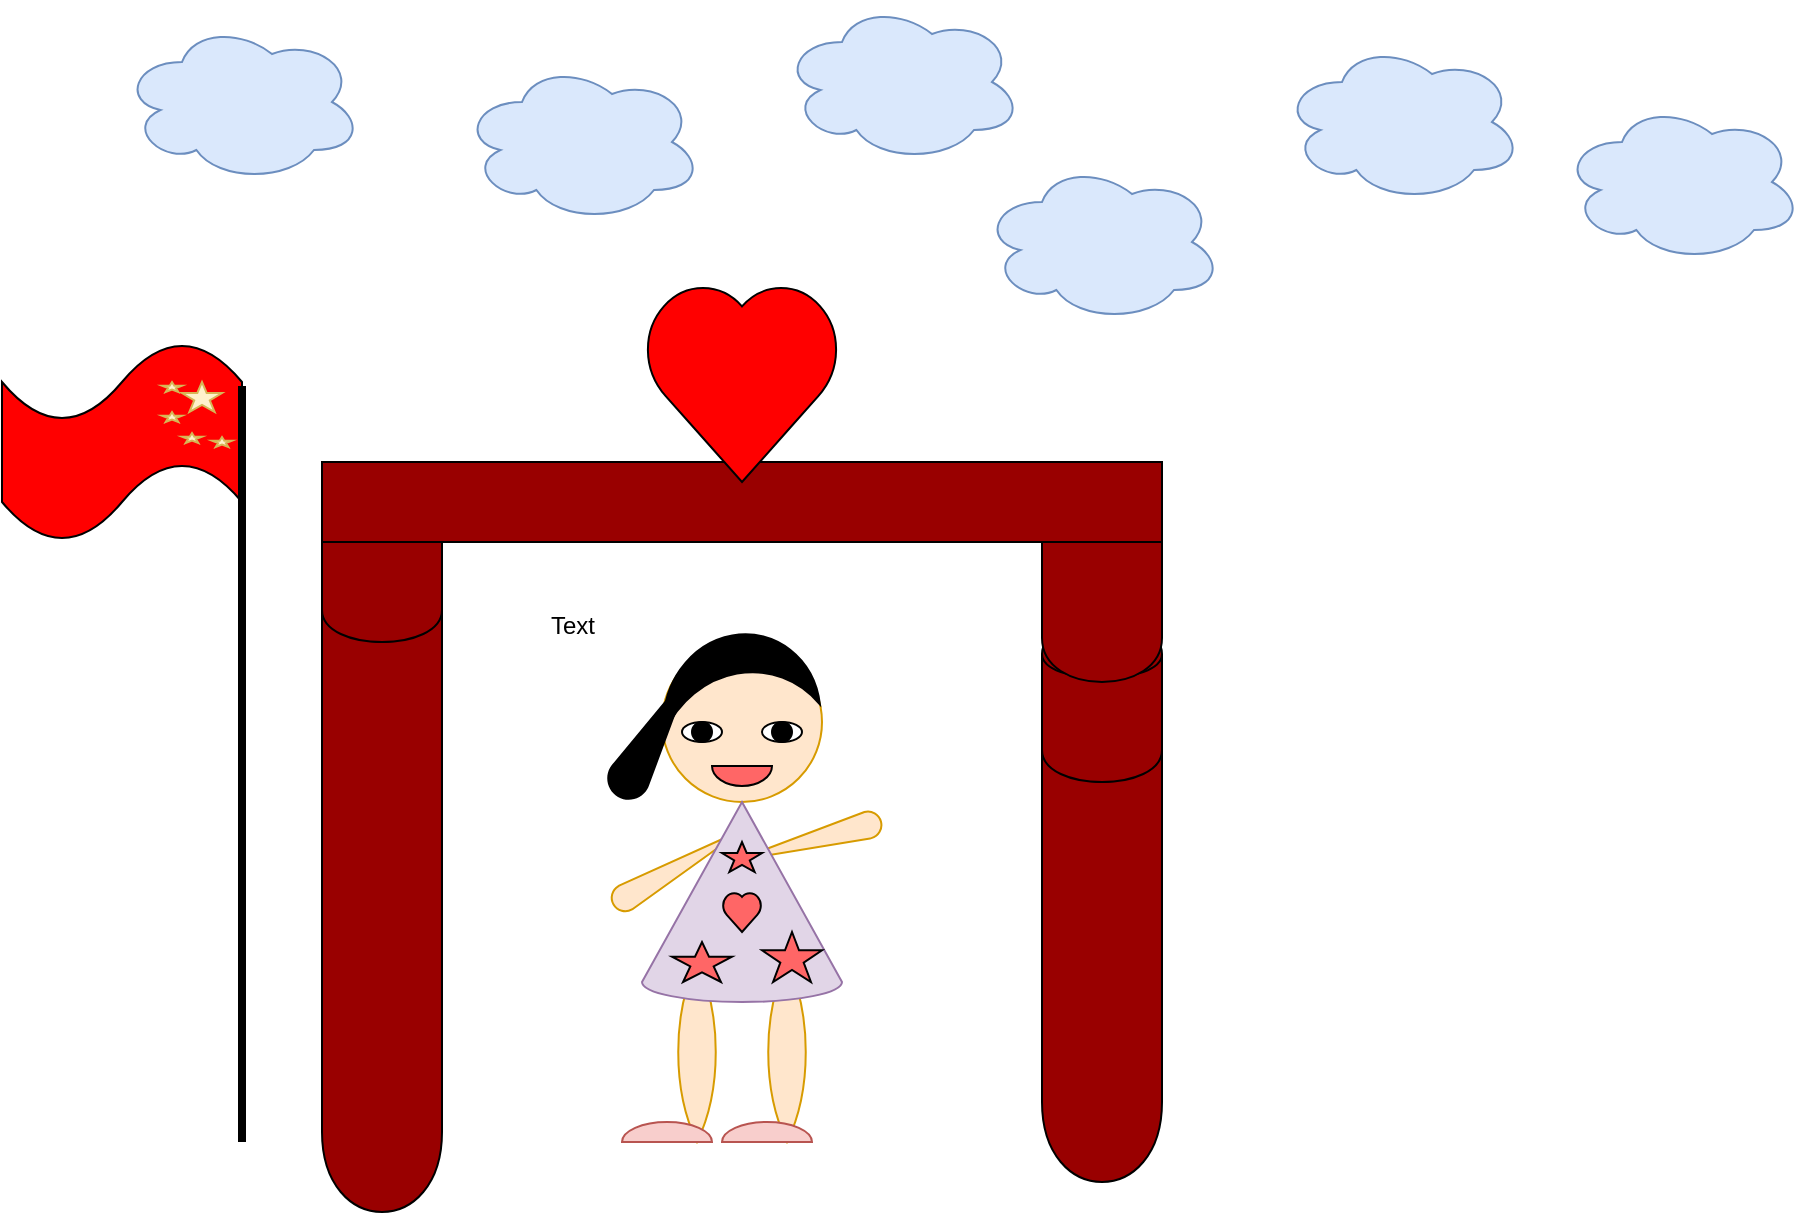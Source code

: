 <mxfile version="13.0.4" type="github">
  <diagram id="r0eLzTe1JWhYGy0Mqwi3" name="第 1 页">
    <mxGraphModel dx="946" dy="614" grid="1" gridSize="10" guides="1" tooltips="1" connect="1" arrows="1" fold="1" page="1" pageScale="1" pageWidth="3300" pageHeight="4681" math="0" shadow="0">
      <root>
        <mxCell id="0" />
        <mxCell id="1" parent="0" />
        <mxCell id="cYOcM08qNs0LMvxDeE_9-64" value="" style="verticalLabelPosition=bottom;verticalAlign=top;html=1;shape=mxgraph.basic.drop;fillColor=#ffe6cc;rotation=-105;strokeColor=#d79b00;" vertex="1" parent="1">
          <mxGeometry x="446.5" y="422" width="13.5" height="75" as="geometry" />
        </mxCell>
        <mxCell id="cYOcM08qNs0LMvxDeE_9-63" value="" style="verticalLabelPosition=bottom;verticalAlign=top;html=1;shape=mxgraph.basic.drop;fillColor=#ffe6cc;rotation=60;strokeColor=#d79b00;" vertex="1" parent="1">
          <mxGeometry x="381.5" y="435" width="13.5" height="75" as="geometry" />
        </mxCell>
        <mxCell id="cYOcM08qNs0LMvxDeE_9-60" value="" style="whiteSpace=wrap;html=1;shape=mxgraph.basic.pointed_oval;fillColor=#ffe6cc;strokeColor=#d79b00;" vertex="1" parent="1">
          <mxGeometry x="430" y="520" width="25" height="90" as="geometry" />
        </mxCell>
        <mxCell id="cYOcM08qNs0LMvxDeE_9-59" value="" style="whiteSpace=wrap;html=1;shape=mxgraph.basic.pointed_oval;fillColor=#ffe6cc;strokeColor=#d79b00;" vertex="1" parent="1">
          <mxGeometry x="385" y="520" width="25" height="90" as="geometry" />
        </mxCell>
        <mxCell id="cYOcM08qNs0LMvxDeE_9-1" value="" style="ellipse;shape=cloud;whiteSpace=wrap;html=1;fillColor=#dae8fc;strokeColor=#6c8ebf;" vertex="1" parent="1">
          <mxGeometry x="110" y="50" width="120" height="80" as="geometry" />
        </mxCell>
        <mxCell id="cYOcM08qNs0LMvxDeE_9-3" value="" style="ellipse;shape=cloud;whiteSpace=wrap;html=1;fillColor=#dae8fc;strokeColor=#6c8ebf;" vertex="1" parent="1">
          <mxGeometry x="280" y="70" width="120" height="80" as="geometry" />
        </mxCell>
        <mxCell id="cYOcM08qNs0LMvxDeE_9-4" value="" style="ellipse;shape=cloud;whiteSpace=wrap;html=1;fillColor=#dae8fc;strokeColor=#6c8ebf;" vertex="1" parent="1">
          <mxGeometry x="440" y="40" width="120" height="80" as="geometry" />
        </mxCell>
        <mxCell id="cYOcM08qNs0LMvxDeE_9-5" value="" style="ellipse;shape=cloud;whiteSpace=wrap;html=1;fillColor=#dae8fc;strokeColor=#6c8ebf;" vertex="1" parent="1">
          <mxGeometry x="540" y="120" width="120" height="80" as="geometry" />
        </mxCell>
        <mxCell id="cYOcM08qNs0LMvxDeE_9-6" value="" style="ellipse;shape=cloud;whiteSpace=wrap;html=1;fillColor=#dae8fc;strokeColor=#6c8ebf;" vertex="1" parent="1">
          <mxGeometry x="690" y="60" width="120" height="80" as="geometry" />
        </mxCell>
        <mxCell id="cYOcM08qNs0LMvxDeE_9-7" value="" style="ellipse;shape=cloud;whiteSpace=wrap;html=1;fillColor=#dae8fc;strokeColor=#6c8ebf;" vertex="1" parent="1">
          <mxGeometry x="830" y="90" width="120" height="80" as="geometry" />
        </mxCell>
        <mxCell id="cYOcM08qNs0LMvxDeE_9-8" value="" style="shape=cylinder;whiteSpace=wrap;html=1;boundedLbl=1;backgroundOutline=1;rotation=0;fillColor=#990000;" vertex="1" parent="1">
          <mxGeometry x="210" y="290" width="60" height="355" as="geometry" />
        </mxCell>
        <mxCell id="cYOcM08qNs0LMvxDeE_9-11" value="" style="shape=cylinder;whiteSpace=wrap;html=1;boundedLbl=1;backgroundOutline=1;fillColor=#990000;" vertex="1" parent="1">
          <mxGeometry x="210" y="280" width="60" height="80" as="geometry" />
        </mxCell>
        <mxCell id="cYOcM08qNs0LMvxDeE_9-12" value="Text" style="text;html=1;align=center;verticalAlign=middle;resizable=0;points=[];autosize=1;" vertex="1" parent="1">
          <mxGeometry x="315" y="342" width="40" height="20" as="geometry" />
        </mxCell>
        <mxCell id="cYOcM08qNs0LMvxDeE_9-16" value="" style="shape=cylinder;whiteSpace=wrap;html=1;boundedLbl=1;backgroundOutline=1;fillColor=#990000;" vertex="1" parent="1">
          <mxGeometry x="570" y="360" width="60" height="270" as="geometry" />
        </mxCell>
        <mxCell id="cYOcM08qNs0LMvxDeE_9-18" value="" style="shape=cylinder;whiteSpace=wrap;html=1;boundedLbl=1;backgroundOutline=1;fillColor=#990000;" vertex="1" parent="1">
          <mxGeometry x="570" y="350" width="60" height="80" as="geometry" />
        </mxCell>
        <mxCell id="cYOcM08qNs0LMvxDeE_9-19" value="" style="shape=cylinder;whiteSpace=wrap;html=1;boundedLbl=1;backgroundOutline=1;fillColor=#990000;" vertex="1" parent="1">
          <mxGeometry x="570" y="270" width="60" height="110" as="geometry" />
        </mxCell>
        <mxCell id="cYOcM08qNs0LMvxDeE_9-13" value="" style="rounded=0;whiteSpace=wrap;html=1;fillColor=#990000;" vertex="1" parent="1">
          <mxGeometry x="210" y="270" width="420" height="40" as="geometry" />
        </mxCell>
        <mxCell id="cYOcM08qNs0LMvxDeE_9-24" value="" style="ellipse;whiteSpace=wrap;html=1;aspect=fixed;fillColor=#ffe6cc;strokeColor=#d79b00;" vertex="1" parent="1">
          <mxGeometry x="380" y="360" width="80" height="80" as="geometry" />
        </mxCell>
        <mxCell id="cYOcM08qNs0LMvxDeE_9-26" value="" style="verticalLabelPosition=bottom;verticalAlign=top;html=1;shape=mxgraph.basic.moon;fillColor=#000000;rotation=105;" vertex="1" parent="1">
          <mxGeometry x="387.5" y="342" width="65" height="80" as="geometry" />
        </mxCell>
        <mxCell id="cYOcM08qNs0LMvxDeE_9-27" value="" style="verticalLabelPosition=bottom;verticalAlign=top;html=1;shape=mxgraph.basic.cone2;dx=0.5;dy=0.9;fillColor=#e1d5e7;strokeColor=#9673a6;" vertex="1" parent="1">
          <mxGeometry x="370" y="440" width="100" height="100" as="geometry" />
        </mxCell>
        <mxCell id="cYOcM08qNs0LMvxDeE_9-30" value="" style="ellipse;whiteSpace=wrap;html=1;fillColor=#FFFFFF;" vertex="1" parent="1">
          <mxGeometry x="390" y="400" width="20" height="10" as="geometry" />
        </mxCell>
        <mxCell id="cYOcM08qNs0LMvxDeE_9-31" value="" style="ellipse;whiteSpace=wrap;html=1;fillColor=#ffffff;" vertex="1" parent="1">
          <mxGeometry x="430" y="400" width="20" height="10" as="geometry" />
        </mxCell>
        <mxCell id="cYOcM08qNs0LMvxDeE_9-32" value="" style="ellipse;whiteSpace=wrap;html=1;fillColor=#000000;" vertex="1" parent="1">
          <mxGeometry x="435" y="400" width="10" height="10" as="geometry" />
        </mxCell>
        <mxCell id="cYOcM08qNs0LMvxDeE_9-33" value="" style="ellipse;whiteSpace=wrap;html=1;fillColor=#000000;" vertex="1" parent="1">
          <mxGeometry x="395" y="400" width="10" height="10" as="geometry" />
        </mxCell>
        <mxCell id="cYOcM08qNs0LMvxDeE_9-37" value="" style="verticalLabelPosition=bottom;verticalAlign=top;html=1;shape=mxgraph.basic.half_circle;fillColor=#FF6666;" vertex="1" parent="1">
          <mxGeometry x="405" y="422" width="30" height="10" as="geometry" />
        </mxCell>
        <mxCell id="cYOcM08qNs0LMvxDeE_9-38" value="" style="verticalLabelPosition=bottom;verticalAlign=top;html=1;shape=mxgraph.basic.heart;fillColor=#FF6666;" vertex="1" parent="1">
          <mxGeometry x="410" y="485" width="20" height="20" as="geometry" />
        </mxCell>
        <mxCell id="cYOcM08qNs0LMvxDeE_9-41" value="" style="verticalLabelPosition=bottom;verticalAlign=top;html=1;shape=mxgraph.basic.star;fillColor=#FF6666;" vertex="1" parent="1">
          <mxGeometry x="385" y="510" width="30" height="20" as="geometry" />
        </mxCell>
        <mxCell id="cYOcM08qNs0LMvxDeE_9-42" value="" style="verticalLabelPosition=bottom;verticalAlign=top;html=1;shape=mxgraph.basic.star;fillColor=#FF6666;" vertex="1" parent="1">
          <mxGeometry x="430" y="505" width="30" height="25" as="geometry" />
        </mxCell>
        <mxCell id="cYOcM08qNs0LMvxDeE_9-43" value="" style="verticalLabelPosition=bottom;verticalAlign=top;html=1;shape=mxgraph.basic.star;fillColor=#FF6666;" vertex="1" parent="1">
          <mxGeometry x="410" y="460" width="20" height="15" as="geometry" />
        </mxCell>
        <mxCell id="cYOcM08qNs0LMvxDeE_9-44" value="" style="shape=tape;whiteSpace=wrap;html=1;fillColor=#FF0000;" vertex="1" parent="1">
          <mxGeometry x="50" y="210" width="120" height="100" as="geometry" />
        </mxCell>
        <mxCell id="cYOcM08qNs0LMvxDeE_9-45" value="" style="endArrow=none;html=1;entryX=1;entryY=0.22;entryDx=0;entryDy=0;entryPerimeter=0;strokeWidth=4;" edge="1" parent="1" target="cYOcM08qNs0LMvxDeE_9-44">
          <mxGeometry width="50" height="50" relative="1" as="geometry">
            <mxPoint x="170" y="610" as="sourcePoint" />
            <mxPoint x="500" y="270" as="targetPoint" />
          </mxGeometry>
        </mxCell>
        <mxCell id="cYOcM08qNs0LMvxDeE_9-47" value="" style="verticalLabelPosition=bottom;verticalAlign=top;html=1;shape=mxgraph.basic.star;fillColor=#fff2cc;strokeColor=#d6b656;" vertex="1" parent="1">
          <mxGeometry x="140" y="230" width="20" height="15" as="geometry" />
        </mxCell>
        <mxCell id="cYOcM08qNs0LMvxDeE_9-48" value="" style="verticalLabelPosition=bottom;verticalAlign=top;html=1;shape=mxgraph.basic.star;fillColor=#fff2cc;strokeColor=#d6b656;" vertex="1" parent="1">
          <mxGeometry x="130" y="230" width="10" height="5" as="geometry" />
        </mxCell>
        <mxCell id="cYOcM08qNs0LMvxDeE_9-55" value="" style="verticalLabelPosition=bottom;verticalAlign=top;html=1;shape=mxgraph.basic.star;fillColor=#fff2cc;strokeColor=#d6b656;" vertex="1" parent="1">
          <mxGeometry x="130" y="245" width="10" height="5" as="geometry" />
        </mxCell>
        <mxCell id="cYOcM08qNs0LMvxDeE_9-56" value="" style="verticalLabelPosition=bottom;verticalAlign=top;html=1;shape=mxgraph.basic.star;fillColor=#fff2cc;strokeColor=#d6b656;" vertex="1" parent="1">
          <mxGeometry x="140" y="255.5" width="10" height="5" as="geometry" />
        </mxCell>
        <mxCell id="cYOcM08qNs0LMvxDeE_9-57" value="" style="verticalLabelPosition=bottom;verticalAlign=top;html=1;shape=mxgraph.basic.star;fillColor=#fff2cc;strokeColor=#d6b656;" vertex="1" parent="1">
          <mxGeometry x="155" y="257.5" width="10" height="5" as="geometry" />
        </mxCell>
        <mxCell id="cYOcM08qNs0LMvxDeE_9-58" value="" style="verticalLabelPosition=bottom;verticalAlign=top;html=1;shape=mxgraph.basic.heart;fillColor=#FF0000;" vertex="1" parent="1">
          <mxGeometry x="370" y="180" width="100" height="100" as="geometry" />
        </mxCell>
        <mxCell id="cYOcM08qNs0LMvxDeE_9-61" value="" style="verticalLabelPosition=bottom;verticalAlign=top;html=1;shape=mxgraph.basic.half_circle;fillColor=#f8cecc;rotation=-180;strokeColor=#b85450;" vertex="1" parent="1">
          <mxGeometry x="360" y="600" width="45" height="10" as="geometry" />
        </mxCell>
        <mxCell id="cYOcM08qNs0LMvxDeE_9-62" value="" style="verticalLabelPosition=bottom;verticalAlign=top;html=1;shape=mxgraph.basic.half_circle;fillColor=#f8cecc;rotation=-180;strokeColor=#b85450;" vertex="1" parent="1">
          <mxGeometry x="410" y="600" width="45" height="10" as="geometry" />
        </mxCell>
        <mxCell id="cYOcM08qNs0LMvxDeE_9-65" value="" style="verticalLabelPosition=bottom;verticalAlign=top;html=1;shape=mxgraph.basic.drop;fillColor=#000000;rotation=30;strokeColor=none;" vertex="1" parent="1">
          <mxGeometry x="366" y="367.5" width="21.5" height="75" as="geometry" />
        </mxCell>
      </root>
    </mxGraphModel>
  </diagram>
</mxfile>
